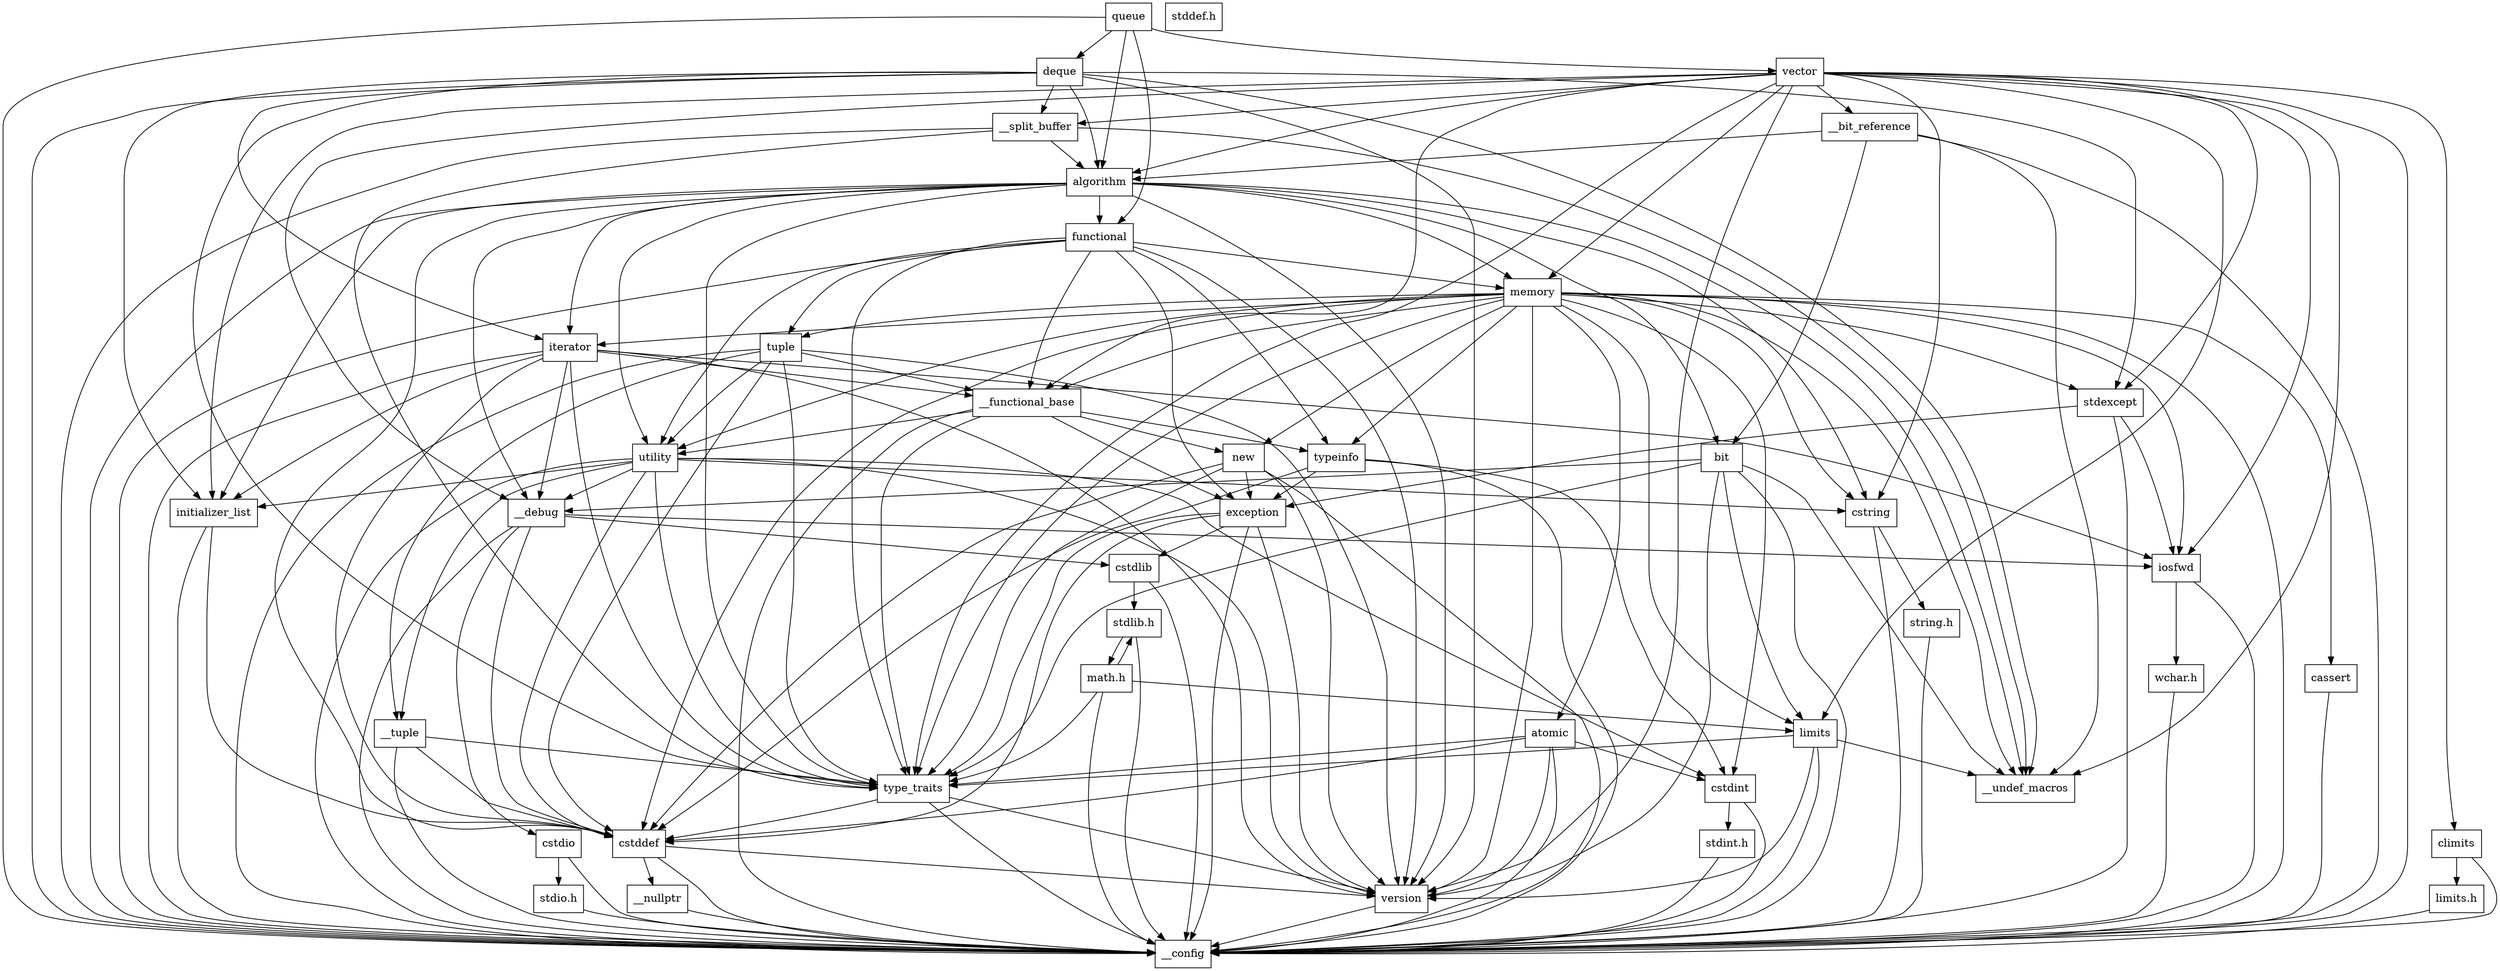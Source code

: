 digraph "dependencies" {
  header_1 [ shape="box", label="queue"];
  header_2 [ shape="box", label="__config"];
  header_11 [ shape="box", label="deque"];
  header_12 [ shape="box", label="__split_buffer"];
  header_13 [ shape="box", label="type_traits"];
  header_14 [ shape="box", label="cstddef"];
  header_15 [ shape="box", label="version"];
  header_18 [ shape="box", label="__nullptr"];
  header_19 [ shape="box", label="algorithm"];
  header_20 [ shape="box", label="initializer_list"];
  header_21 [ shape="box", label="cstring"];
  header_22 [ shape="box", label="string.h"];
  header_25 [ shape="box", label="stddef.h"];
  header_29 [ shape="box", label="utility"];
  header_30 [ shape="box", label="__tuple"];
  header_31 [ shape="box", label="cstdint"];
  header_32 [ shape="box", label="stdint.h"];
  header_40 [ shape="box", label="__debug"];
  header_41 [ shape="box", label="iosfwd"];
  header_42 [ shape="box", label="wchar.h"];
  header_52 [ shape="box", label="cstdlib"];
  header_53 [ shape="box", label="stdlib.h"];
  header_78 [ shape="box", label="math.h"];
  header_90 [ shape="box", label="limits"];
  header_91 [ shape="box", label="__undef_macros"];
  header_92 [ shape="box", label="cstdio"];
  header_93 [ shape="box", label="stdio.h"];
  header_102 [ shape="box", label="memory"];
  header_103 [ shape="box", label="typeinfo"];
  header_104 [ shape="box", label="exception"];
  header_105 [ shape="box", label="new"];
  header_106 [ shape="box", label="iterator"];
  header_107 [ shape="box", label="__functional_base"];
  header_108 [ shape="box", label="tuple"];
  header_109 [ shape="box", label="stdexcept"];
  header_110 [ shape="box", label="cassert"];
  header_112 [ shape="box", label="atomic"];
  header_113 [ shape="box", label="functional"];
  header_114 [ shape="box", label="bit"];
  header_115 [ shape="box", label="vector"];
  header_116 [ shape="box", label="__bit_reference"];
  header_117 [ shape="box", label="climits"];
  header_118 [ shape="box", label="limits.h"];
  header_21 -> header_2;
  header_21 -> header_22;
  header_29 -> header_2;
  header_29 -> header_30;
  header_29 -> header_13;
  header_29 -> header_20;
  header_29 -> header_14;
  header_29 -> header_21;
  header_29 -> header_31;
  header_29 -> header_15;
  header_29 -> header_40;
  header_102 -> header_2;
  header_102 -> header_13;
  header_102 -> header_103;
  header_102 -> header_14;
  header_102 -> header_31;
  header_102 -> header_105;
  header_102 -> header_29;
  header_102 -> header_90;
  header_102 -> header_106;
  header_102 -> header_107;
  header_102 -> header_41;
  header_102 -> header_108;
  header_102 -> header_109;
  header_102 -> header_21;
  header_102 -> header_110;
  header_102 -> header_112;
  header_102 -> header_15;
  header_102 -> header_91;
  header_112 -> header_2;
  header_112 -> header_14;
  header_112 -> header_31;
  header_112 -> header_13;
  header_112 -> header_15;
  header_52 -> header_2;
  header_52 -> header_53;
  header_19 -> header_2;
  header_19 -> header_20;
  header_19 -> header_13;
  header_19 -> header_21;
  header_19 -> header_29;
  header_19 -> header_102;
  header_19 -> header_113;
  header_19 -> header_106;
  header_19 -> header_14;
  header_19 -> header_114;
  header_19 -> header_15;
  header_19 -> header_40;
  header_19 -> header_91;
  header_22 -> header_2;
  header_108 -> header_2;
  header_108 -> header_30;
  header_108 -> header_14;
  header_108 -> header_13;
  header_108 -> header_107;
  header_108 -> header_29;
  header_108 -> header_15;
  header_53 -> header_2;
  header_53 -> header_78;
  header_105 -> header_2;
  header_105 -> header_104;
  header_105 -> header_13;
  header_105 -> header_14;
  header_105 -> header_15;
  header_117 -> header_2;
  header_117 -> header_118;
  header_42 -> header_2;
  header_11 -> header_2;
  header_11 -> header_12;
  header_11 -> header_13;
  header_11 -> header_20;
  header_11 -> header_106;
  header_11 -> header_19;
  header_11 -> header_109;
  header_11 -> header_15;
  header_11 -> header_91;
  header_106 -> header_2;
  header_106 -> header_41;
  header_106 -> header_107;
  header_106 -> header_13;
  header_106 -> header_14;
  header_106 -> header_20;
  header_106 -> header_15;
  header_106 -> header_40;
  header_15 -> header_2;
  header_32 -> header_2;
  header_31 -> header_2;
  header_31 -> header_32;
  header_93 -> header_2;
  header_107 -> header_2;
  header_107 -> header_13;
  header_107 -> header_103;
  header_107 -> header_104;
  header_107 -> header_105;
  header_107 -> header_29;
  header_109 -> header_2;
  header_109 -> header_104;
  header_109 -> header_41;
  header_115 -> header_2;
  header_115 -> header_41;
  header_115 -> header_116;
  header_115 -> header_13;
  header_115 -> header_117;
  header_115 -> header_90;
  header_115 -> header_20;
  header_115 -> header_102;
  header_115 -> header_109;
  header_115 -> header_19;
  header_115 -> header_21;
  header_115 -> header_15;
  header_115 -> header_12;
  header_115 -> header_107;
  header_115 -> header_40;
  header_115 -> header_91;
  header_14 -> header_2;
  header_14 -> header_15;
  header_14 -> header_18;
  header_113 -> header_2;
  header_113 -> header_13;
  header_113 -> header_103;
  header_113 -> header_104;
  header_113 -> header_102;
  header_113 -> header_108;
  header_113 -> header_29;
  header_113 -> header_15;
  header_113 -> header_107;
  header_1 -> header_2;
  header_1 -> header_11;
  header_1 -> header_115;
  header_1 -> header_113;
  header_1 -> header_19;
  header_30 -> header_2;
  header_30 -> header_14;
  header_30 -> header_13;
  header_114 -> header_2;
  header_114 -> header_90;
  header_114 -> header_13;
  header_114 -> header_15;
  header_114 -> header_40;
  header_114 -> header_91;
  header_118 -> header_2;
  header_104 -> header_2;
  header_104 -> header_14;
  header_104 -> header_52;
  header_104 -> header_13;
  header_104 -> header_15;
  header_110 -> header_2;
  header_116 -> header_2;
  header_116 -> header_114;
  header_116 -> header_19;
  header_116 -> header_91;
  header_12 -> header_2;
  header_12 -> header_13;
  header_12 -> header_19;
  header_12 -> header_91;
  header_18 -> header_2;
  header_41 -> header_2;
  header_41 -> header_42;
  header_13 -> header_2;
  header_13 -> header_14;
  header_13 -> header_15;
  header_20 -> header_2;
  header_20 -> header_14;
  header_92 -> header_2;
  header_92 -> header_93;
  header_40 -> header_2;
  header_40 -> header_41;
  header_40 -> header_52;
  header_40 -> header_92;
  header_40 -> header_14;
  header_90 -> header_2;
  header_90 -> header_13;
  header_90 -> header_91;
  header_90 -> header_15;
  header_103 -> header_2;
  header_103 -> header_104;
  header_103 -> header_14;
  header_103 -> header_31;
  header_78 -> header_2;
  header_78 -> header_53;
  header_78 -> header_13;
  header_78 -> header_90;
}